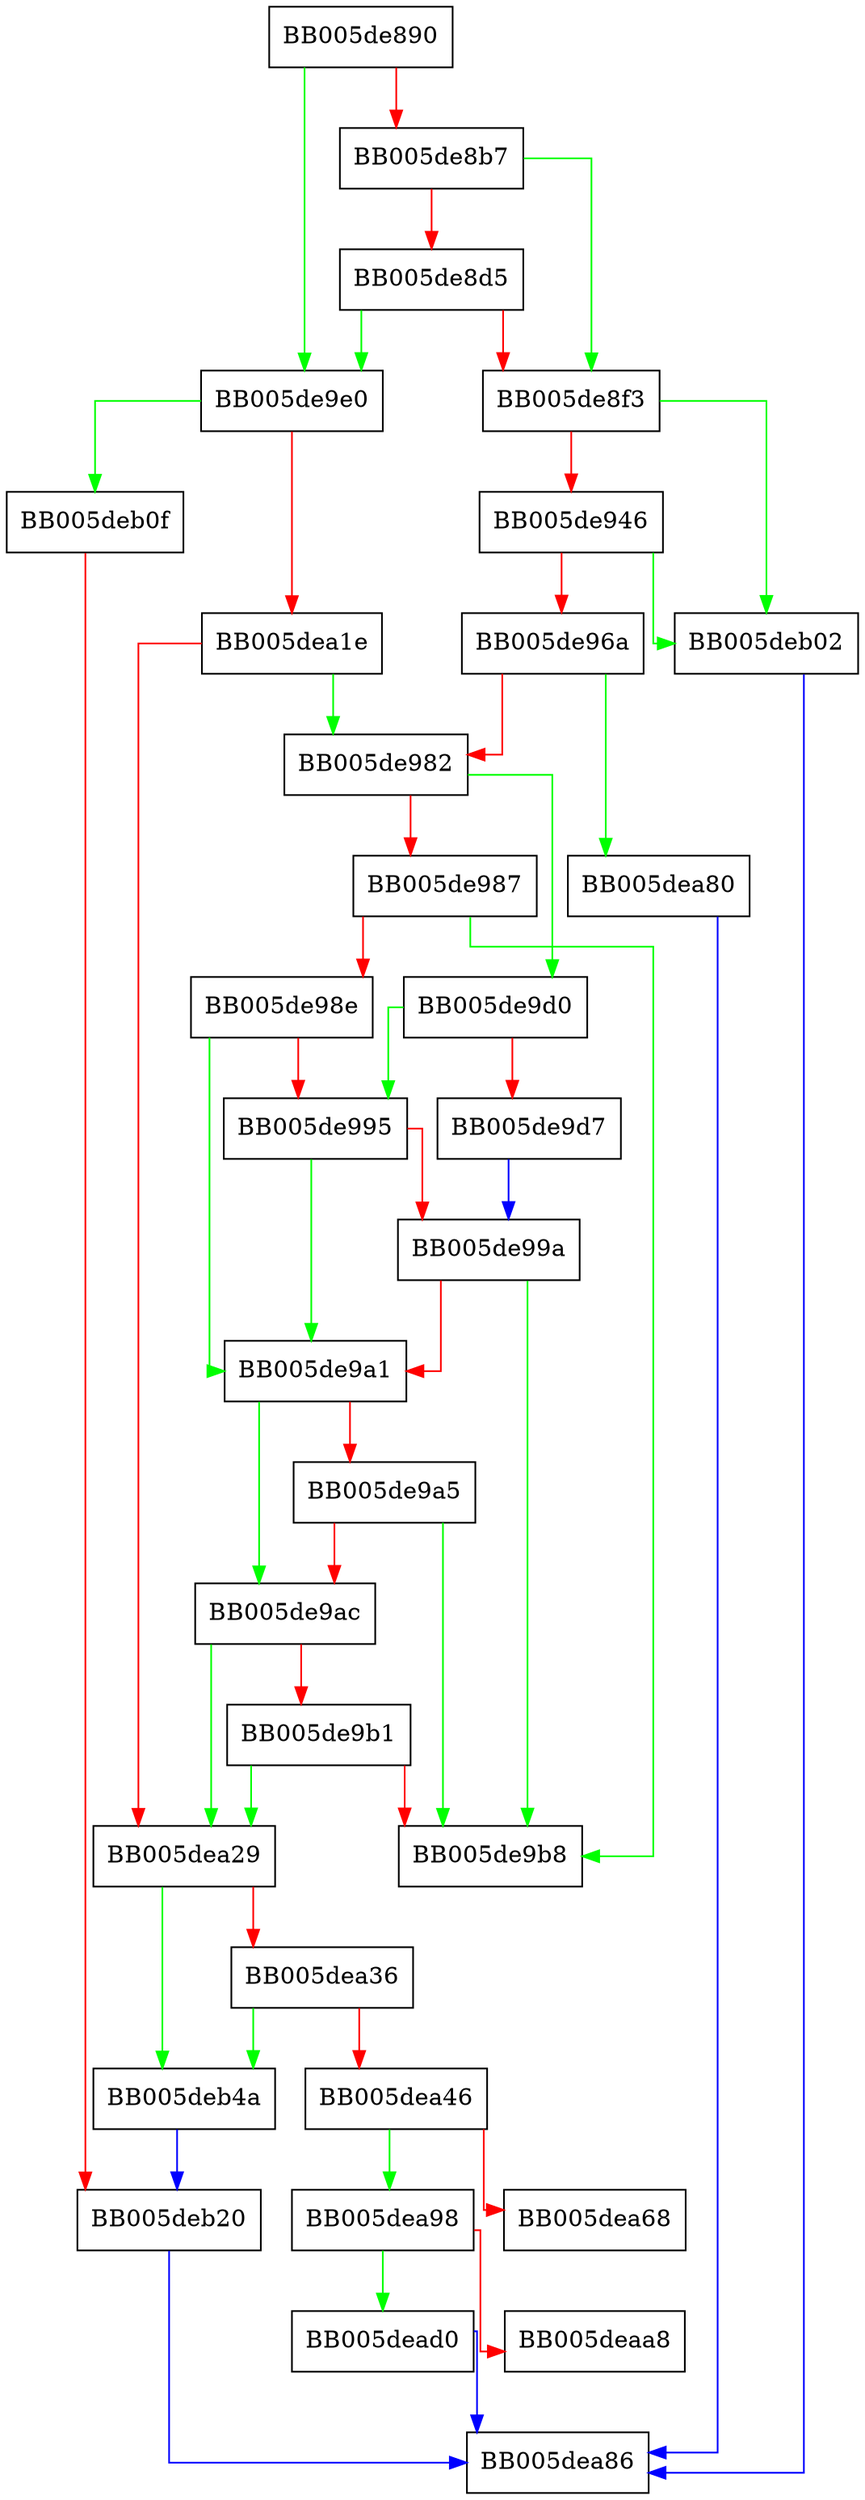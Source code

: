 digraph EVP_PKEY_CTX_ctrl_str {
  node [shape="box"];
  graph [splines=ortho];
  BB005de890 -> BB005de9e0 [color="green"];
  BB005de890 -> BB005de8b7 [color="red"];
  BB005de8b7 -> BB005de8f3 [color="green"];
  BB005de8b7 -> BB005de8d5 [color="red"];
  BB005de8d5 -> BB005de9e0 [color="green"];
  BB005de8d5 -> BB005de8f3 [color="red"];
  BB005de8f3 -> BB005deb02 [color="green"];
  BB005de8f3 -> BB005de946 [color="red"];
  BB005de946 -> BB005deb02 [color="green"];
  BB005de946 -> BB005de96a [color="red"];
  BB005de96a -> BB005dea80 [color="green"];
  BB005de96a -> BB005de982 [color="red"];
  BB005de982 -> BB005de9d0 [color="green"];
  BB005de982 -> BB005de987 [color="red"];
  BB005de987 -> BB005de9b8 [color="green"];
  BB005de987 -> BB005de98e [color="red"];
  BB005de98e -> BB005de9a1 [color="green"];
  BB005de98e -> BB005de995 [color="red"];
  BB005de995 -> BB005de9a1 [color="green"];
  BB005de995 -> BB005de99a [color="red"];
  BB005de99a -> BB005de9b8 [color="green"];
  BB005de99a -> BB005de9a1 [color="red"];
  BB005de9a1 -> BB005de9ac [color="green"];
  BB005de9a1 -> BB005de9a5 [color="red"];
  BB005de9a5 -> BB005de9b8 [color="green"];
  BB005de9a5 -> BB005de9ac [color="red"];
  BB005de9ac -> BB005dea29 [color="green"];
  BB005de9ac -> BB005de9b1 [color="red"];
  BB005de9b1 -> BB005dea29 [color="green"];
  BB005de9b1 -> BB005de9b8 [color="red"];
  BB005de9d0 -> BB005de995 [color="green"];
  BB005de9d0 -> BB005de9d7 [color="red"];
  BB005de9d7 -> BB005de99a [color="blue"];
  BB005de9e0 -> BB005deb0f [color="green"];
  BB005de9e0 -> BB005dea1e [color="red"];
  BB005dea1e -> BB005de982 [color="green"];
  BB005dea1e -> BB005dea29 [color="red"];
  BB005dea29 -> BB005deb4a [color="green"];
  BB005dea29 -> BB005dea36 [color="red"];
  BB005dea36 -> BB005deb4a [color="green"];
  BB005dea36 -> BB005dea46 [color="red"];
  BB005dea46 -> BB005dea98 [color="green"];
  BB005dea46 -> BB005dea68 [color="red"];
  BB005dea80 -> BB005dea86 [color="blue"];
  BB005dea98 -> BB005dead0 [color="green"];
  BB005dea98 -> BB005deaa8 [color="red"];
  BB005dead0 -> BB005dea86 [color="blue"];
  BB005deb02 -> BB005dea86 [color="blue"];
  BB005deb0f -> BB005deb20 [color="red"];
  BB005deb20 -> BB005dea86 [color="blue"];
  BB005deb4a -> BB005deb20 [color="blue"];
}
